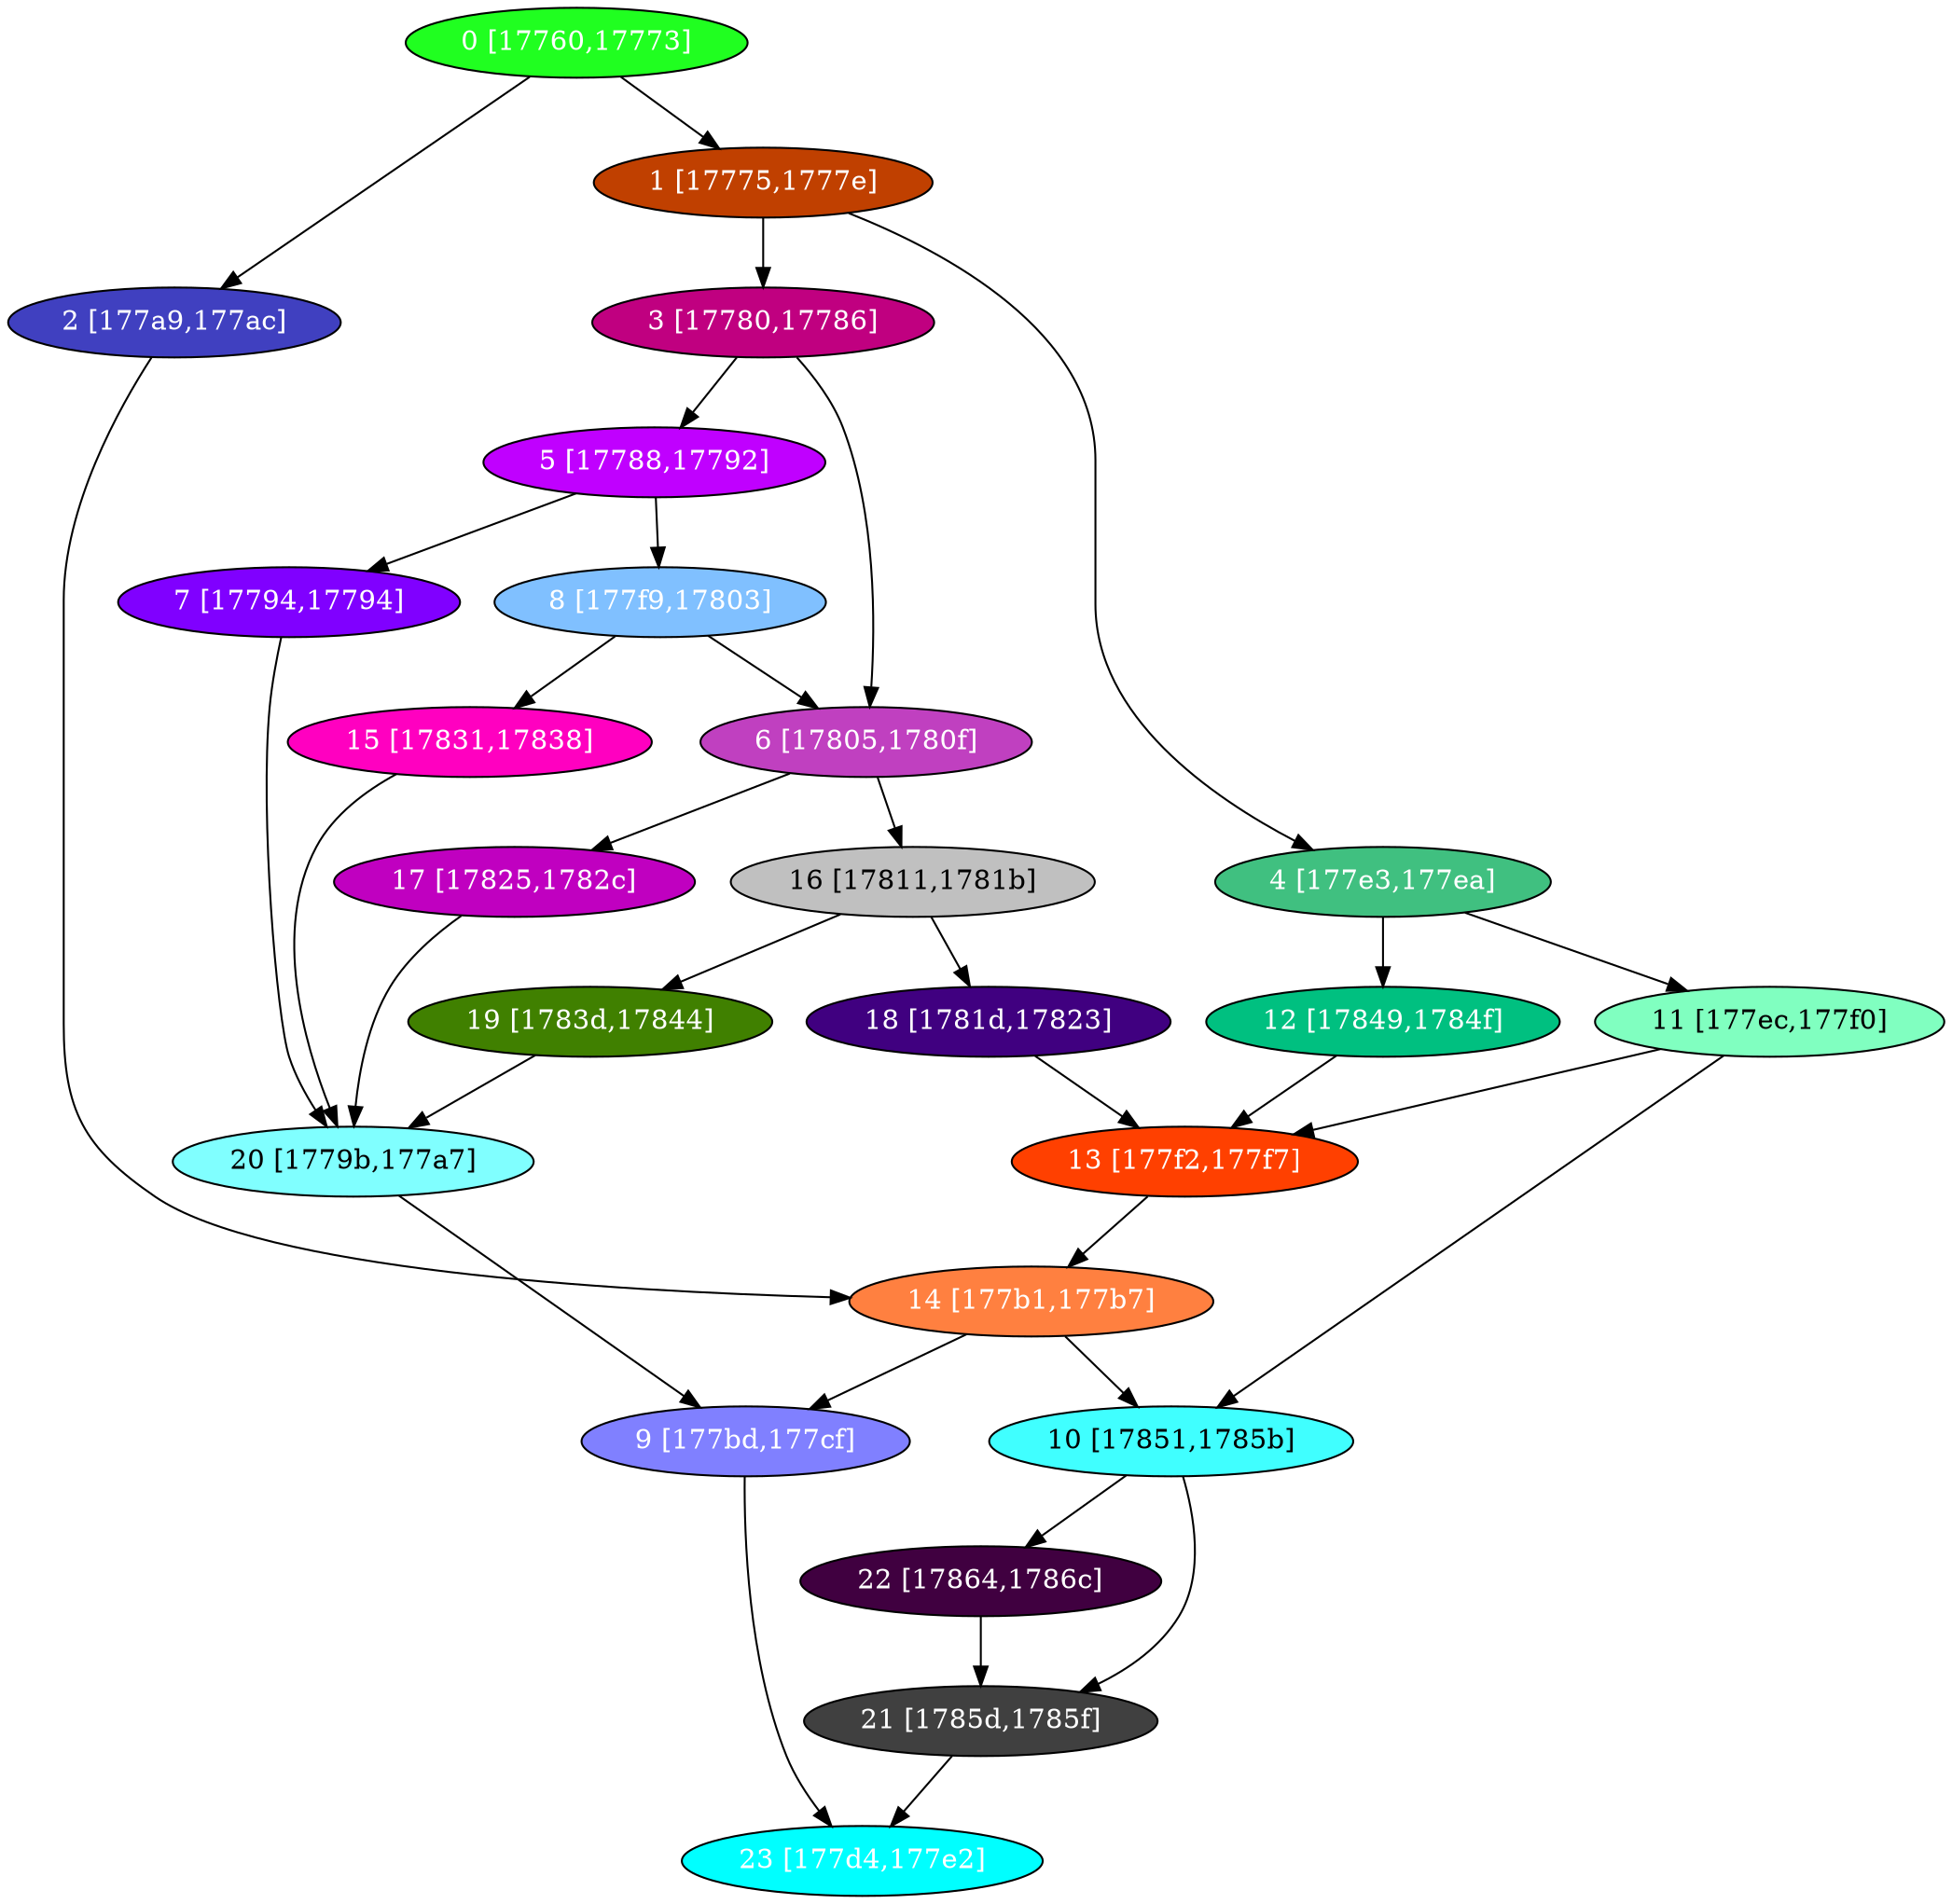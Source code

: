 diGraph libnss3{
	libnss3_0  [style=filled fillcolor="#20FF20" fontcolor="#ffffff" shape=oval label="0 [17760,17773]"]
	libnss3_1  [style=filled fillcolor="#C04000" fontcolor="#ffffff" shape=oval label="1 [17775,1777e]"]
	libnss3_2  [style=filled fillcolor="#4040C0" fontcolor="#ffffff" shape=oval label="2 [177a9,177ac]"]
	libnss3_3  [style=filled fillcolor="#C00080" fontcolor="#ffffff" shape=oval label="3 [17780,17786]"]
	libnss3_4  [style=filled fillcolor="#40C080" fontcolor="#ffffff" shape=oval label="4 [177e3,177ea]"]
	libnss3_5  [style=filled fillcolor="#C000FF" fontcolor="#ffffff" shape=oval label="5 [17788,17792]"]
	libnss3_6  [style=filled fillcolor="#C040C0" fontcolor="#ffffff" shape=oval label="6 [17805,1780f]"]
	libnss3_7  [style=filled fillcolor="#8000FF" fontcolor="#ffffff" shape=oval label="7 [17794,17794]"]
	libnss3_8  [style=filled fillcolor="#80C0FF" fontcolor="#ffffff" shape=oval label="8 [177f9,17803]"]
	libnss3_9  [style=filled fillcolor="#8080FF" fontcolor="#ffffff" shape=oval label="9 [177bd,177cf]"]
	libnss3_a  [style=filled fillcolor="#40FFFF" fontcolor="#000000" shape=oval label="10 [17851,1785b]"]
	libnss3_b  [style=filled fillcolor="#80FFC0" fontcolor="#000000" shape=oval label="11 [177ec,177f0]"]
	libnss3_c  [style=filled fillcolor="#00C080" fontcolor="#ffffff" shape=oval label="12 [17849,1784f]"]
	libnss3_d  [style=filled fillcolor="#FF4000" fontcolor="#ffffff" shape=oval label="13 [177f2,177f7]"]
	libnss3_e  [style=filled fillcolor="#FF8040" fontcolor="#ffffff" shape=oval label="14 [177b1,177b7]"]
	libnss3_f  [style=filled fillcolor="#FF00C0" fontcolor="#ffffff" shape=oval label="15 [17831,17838]"]
	libnss3_10  [style=filled fillcolor="#C0C0C0" fontcolor="#000000" shape=oval label="16 [17811,1781b]"]
	libnss3_11  [style=filled fillcolor="#C000C0" fontcolor="#ffffff" shape=oval label="17 [17825,1782c]"]
	libnss3_12  [style=filled fillcolor="#400080" fontcolor="#ffffff" shape=oval label="18 [1781d,17823]"]
	libnss3_13  [style=filled fillcolor="#408000" fontcolor="#ffffff" shape=oval label="19 [1783d,17844]"]
	libnss3_14  [style=filled fillcolor="#80FFFF" fontcolor="#000000" shape=oval label="20 [1779b,177a7]"]
	libnss3_15  [style=filled fillcolor="#404040" fontcolor="#ffffff" shape=oval label="21 [1785d,1785f]"]
	libnss3_16  [style=filled fillcolor="#400040" fontcolor="#ffffff" shape=oval label="22 [17864,1786c]"]
	libnss3_17  [style=filled fillcolor="#00FFFF" fontcolor="#ffffff" shape=oval label="23 [177d4,177e2]"]

	libnss3_0 -> libnss3_1
	libnss3_0 -> libnss3_2
	libnss3_1 -> libnss3_3
	libnss3_1 -> libnss3_4
	libnss3_2 -> libnss3_e
	libnss3_3 -> libnss3_5
	libnss3_3 -> libnss3_6
	libnss3_4 -> libnss3_b
	libnss3_4 -> libnss3_c
	libnss3_5 -> libnss3_7
	libnss3_5 -> libnss3_8
	libnss3_6 -> libnss3_10
	libnss3_6 -> libnss3_11
	libnss3_7 -> libnss3_14
	libnss3_8 -> libnss3_6
	libnss3_8 -> libnss3_f
	libnss3_9 -> libnss3_17
	libnss3_a -> libnss3_15
	libnss3_a -> libnss3_16
	libnss3_b -> libnss3_a
	libnss3_b -> libnss3_d
	libnss3_c -> libnss3_d
	libnss3_d -> libnss3_e
	libnss3_e -> libnss3_9
	libnss3_e -> libnss3_a
	libnss3_f -> libnss3_14
	libnss3_10 -> libnss3_12
	libnss3_10 -> libnss3_13
	libnss3_11 -> libnss3_14
	libnss3_12 -> libnss3_d
	libnss3_13 -> libnss3_14
	libnss3_14 -> libnss3_9
	libnss3_15 -> libnss3_17
	libnss3_16 -> libnss3_15
}